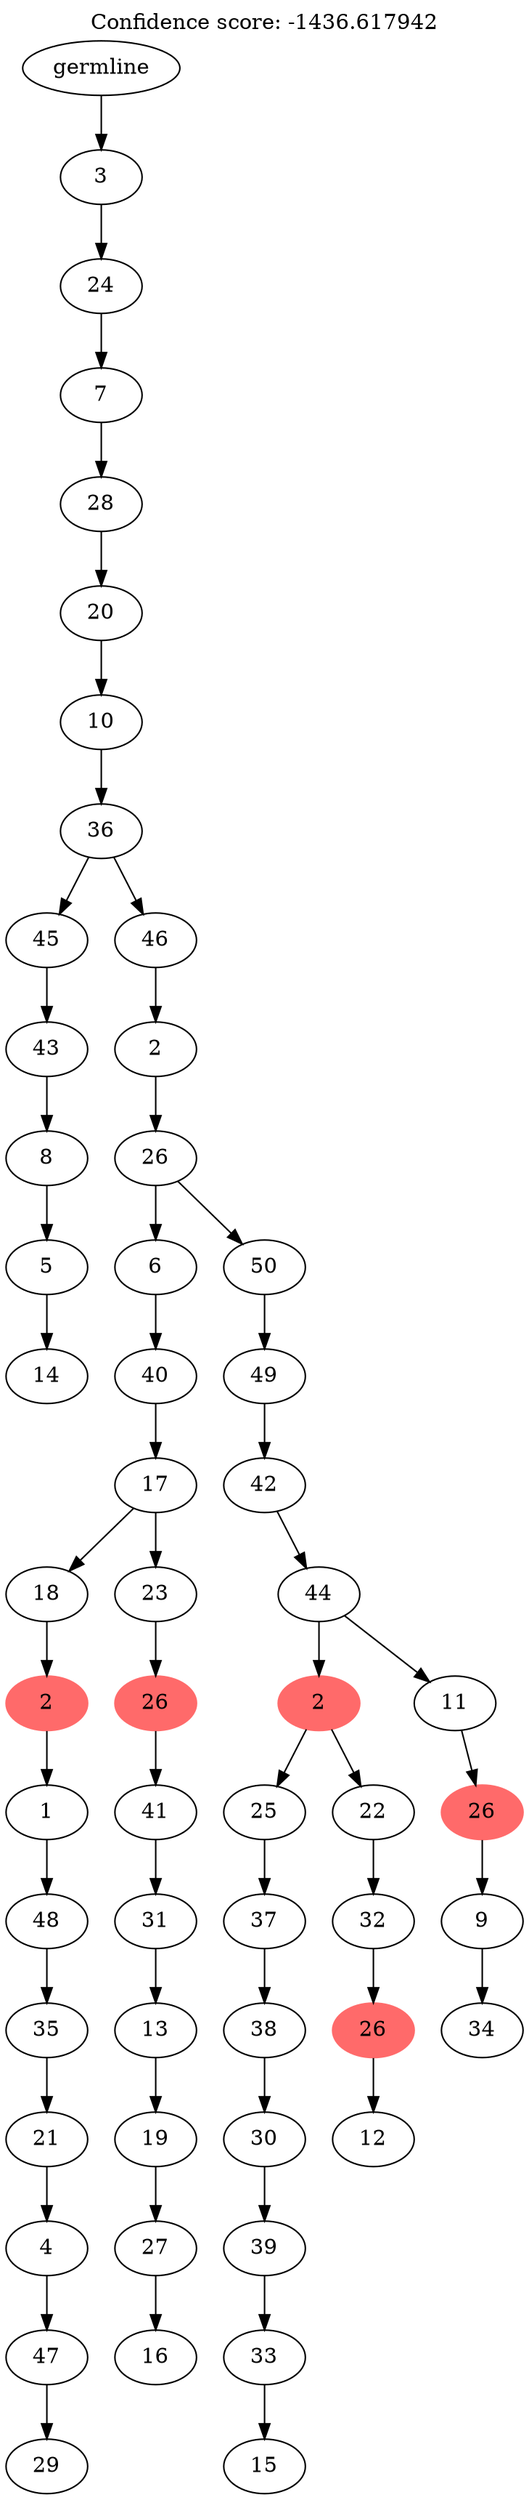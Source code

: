 digraph g {
	"54" -> "55";
	"55" [label="14"];
	"53" -> "54";
	"54" [label="5"];
	"52" -> "53";
	"53" [label="8"];
	"51" -> "52";
	"52" [label="43"];
	"49" -> "50";
	"50" [label="29"];
	"48" -> "49";
	"49" [label="47"];
	"47" -> "48";
	"48" [label="4"];
	"46" -> "47";
	"47" [label="21"];
	"45" -> "46";
	"46" [label="35"];
	"44" -> "45";
	"45" [label="48"];
	"43" -> "44";
	"44" [label="1"];
	"42" -> "43";
	"43" [color=indianred1, style=filled, label="2"];
	"40" -> "41";
	"41" [label="16"];
	"39" -> "40";
	"40" [label="27"];
	"38" -> "39";
	"39" [label="19"];
	"37" -> "38";
	"38" [label="13"];
	"36" -> "37";
	"37" [label="31"];
	"35" -> "36";
	"36" [label="41"];
	"34" -> "35";
	"35" [color=indianred1, style=filled, label="26"];
	"33" -> "34";
	"34" [label="23"];
	"33" -> "42";
	"42" [label="18"];
	"32" -> "33";
	"33" [label="17"];
	"31" -> "32";
	"32" [label="40"];
	"29" -> "30";
	"30" [label="15"];
	"28" -> "29";
	"29" [label="33"];
	"27" -> "28";
	"28" [label="39"];
	"26" -> "27";
	"27" [label="30"];
	"25" -> "26";
	"26" [label="38"];
	"24" -> "25";
	"25" [label="37"];
	"22" -> "23";
	"23" [label="12"];
	"21" -> "22";
	"22" [color=indianred1, style=filled, label="26"];
	"20" -> "21";
	"21" [label="32"];
	"19" -> "20";
	"20" [label="22"];
	"19" -> "24";
	"24" [label="25"];
	"17" -> "18";
	"18" [label="34"];
	"16" -> "17";
	"17" [label="9"];
	"15" -> "16";
	"16" [color=indianred1, style=filled, label="26"];
	"14" -> "15";
	"15" [label="11"];
	"14" -> "19";
	"19" [color=indianred1, style=filled, label="2"];
	"13" -> "14";
	"14" [label="44"];
	"12" -> "13";
	"13" [label="42"];
	"11" -> "12";
	"12" [label="49"];
	"10" -> "11";
	"11" [label="50"];
	"10" -> "31";
	"31" [label="6"];
	"9" -> "10";
	"10" [label="26"];
	"8" -> "9";
	"9" [label="2"];
	"7" -> "8";
	"8" [label="46"];
	"7" -> "51";
	"51" [label="45"];
	"6" -> "7";
	"7" [label="36"];
	"5" -> "6";
	"6" [label="10"];
	"4" -> "5";
	"5" [label="20"];
	"3" -> "4";
	"4" [label="28"];
	"2" -> "3";
	"3" [label="7"];
	"1" -> "2";
	"2" [label="24"];
	"0" -> "1";
	"1" [label="3"];
	"0" [label="germline"];
	labelloc="t";
	label="Confidence score: -1436.617942";
}
